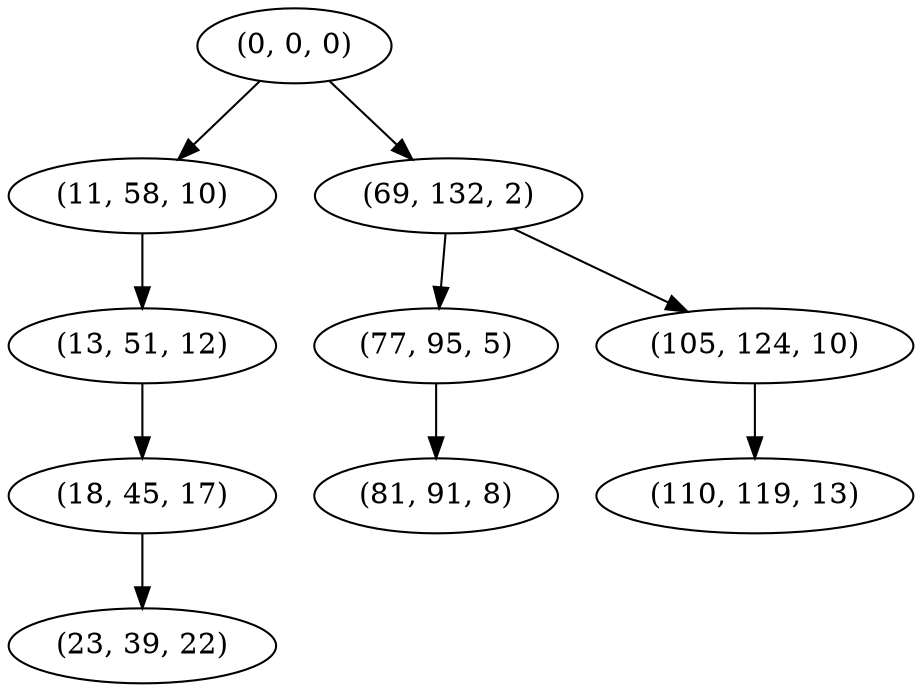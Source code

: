 digraph tree {
    "(0, 0, 0)";
    "(11, 58, 10)";
    "(13, 51, 12)";
    "(18, 45, 17)";
    "(23, 39, 22)";
    "(69, 132, 2)";
    "(77, 95, 5)";
    "(81, 91, 8)";
    "(105, 124, 10)";
    "(110, 119, 13)";
    "(0, 0, 0)" -> "(11, 58, 10)";
    "(0, 0, 0)" -> "(69, 132, 2)";
    "(11, 58, 10)" -> "(13, 51, 12)";
    "(13, 51, 12)" -> "(18, 45, 17)";
    "(18, 45, 17)" -> "(23, 39, 22)";
    "(69, 132, 2)" -> "(77, 95, 5)";
    "(69, 132, 2)" -> "(105, 124, 10)";
    "(77, 95, 5)" -> "(81, 91, 8)";
    "(105, 124, 10)" -> "(110, 119, 13)";
}
